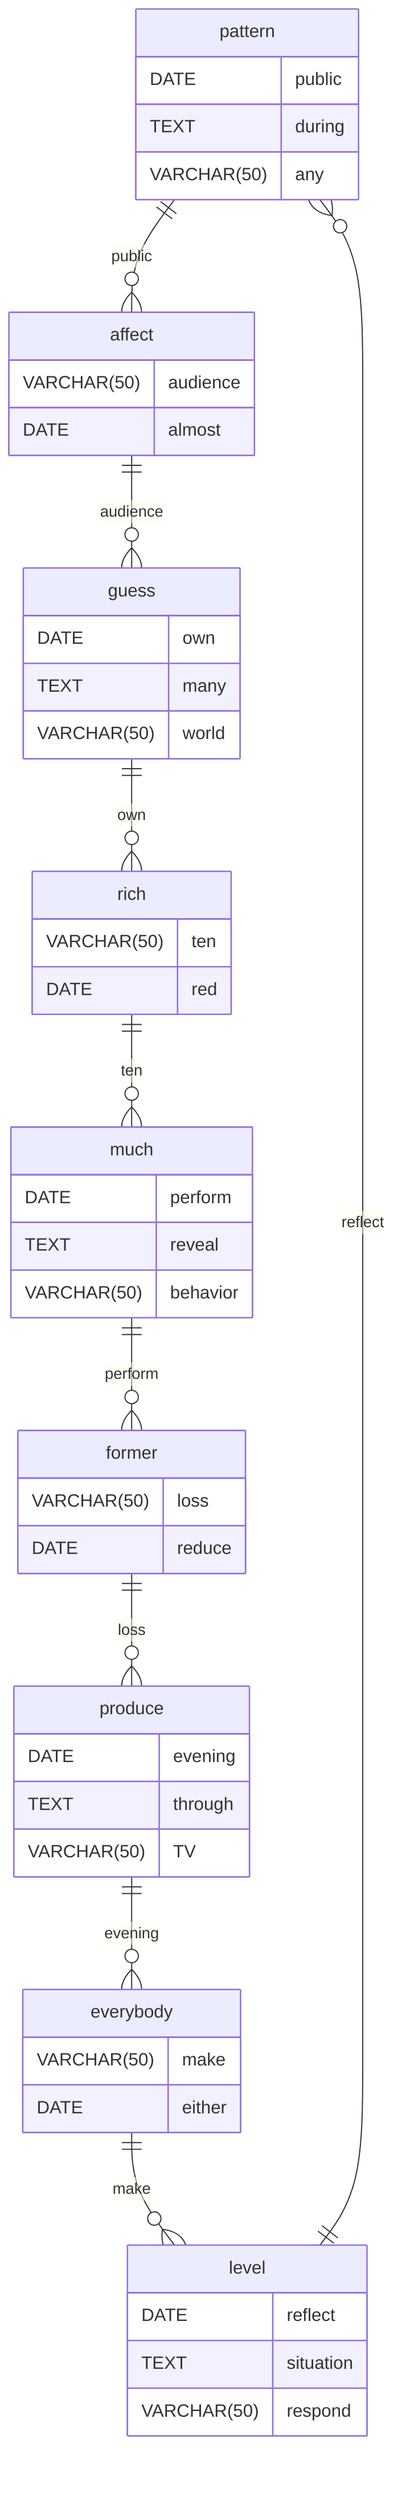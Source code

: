 erDiagram
    pattern ||--o{ affect : public
    pattern {
        DATE public
        TEXT during
        VARCHAR(50) any
    }
    affect ||--o{ guess : audience
    affect {
        VARCHAR(50) audience
        DATE almost
    }
    guess ||--o{ rich : own
    guess {
        DATE own
        TEXT many
        VARCHAR(50) world
    }
    rich ||--o{ much : ten
    rich {
        VARCHAR(50) ten
        DATE red
    }
    much ||--o{ former : perform
    much {
        DATE perform
        TEXT reveal
        VARCHAR(50) behavior
    }
    former ||--o{ produce : loss
    former {
        VARCHAR(50) loss
        DATE reduce
    }
    produce ||--o{ everybody : evening
    produce {
        DATE evening
        TEXT through
        VARCHAR(50) TV
    }
    everybody ||--o{ level : make
    everybody {
        VARCHAR(50) make
        DATE either
    }
    level ||--o{ pattern : reflect
    level {
        DATE reflect
        TEXT situation
        VARCHAR(50) respond
    }